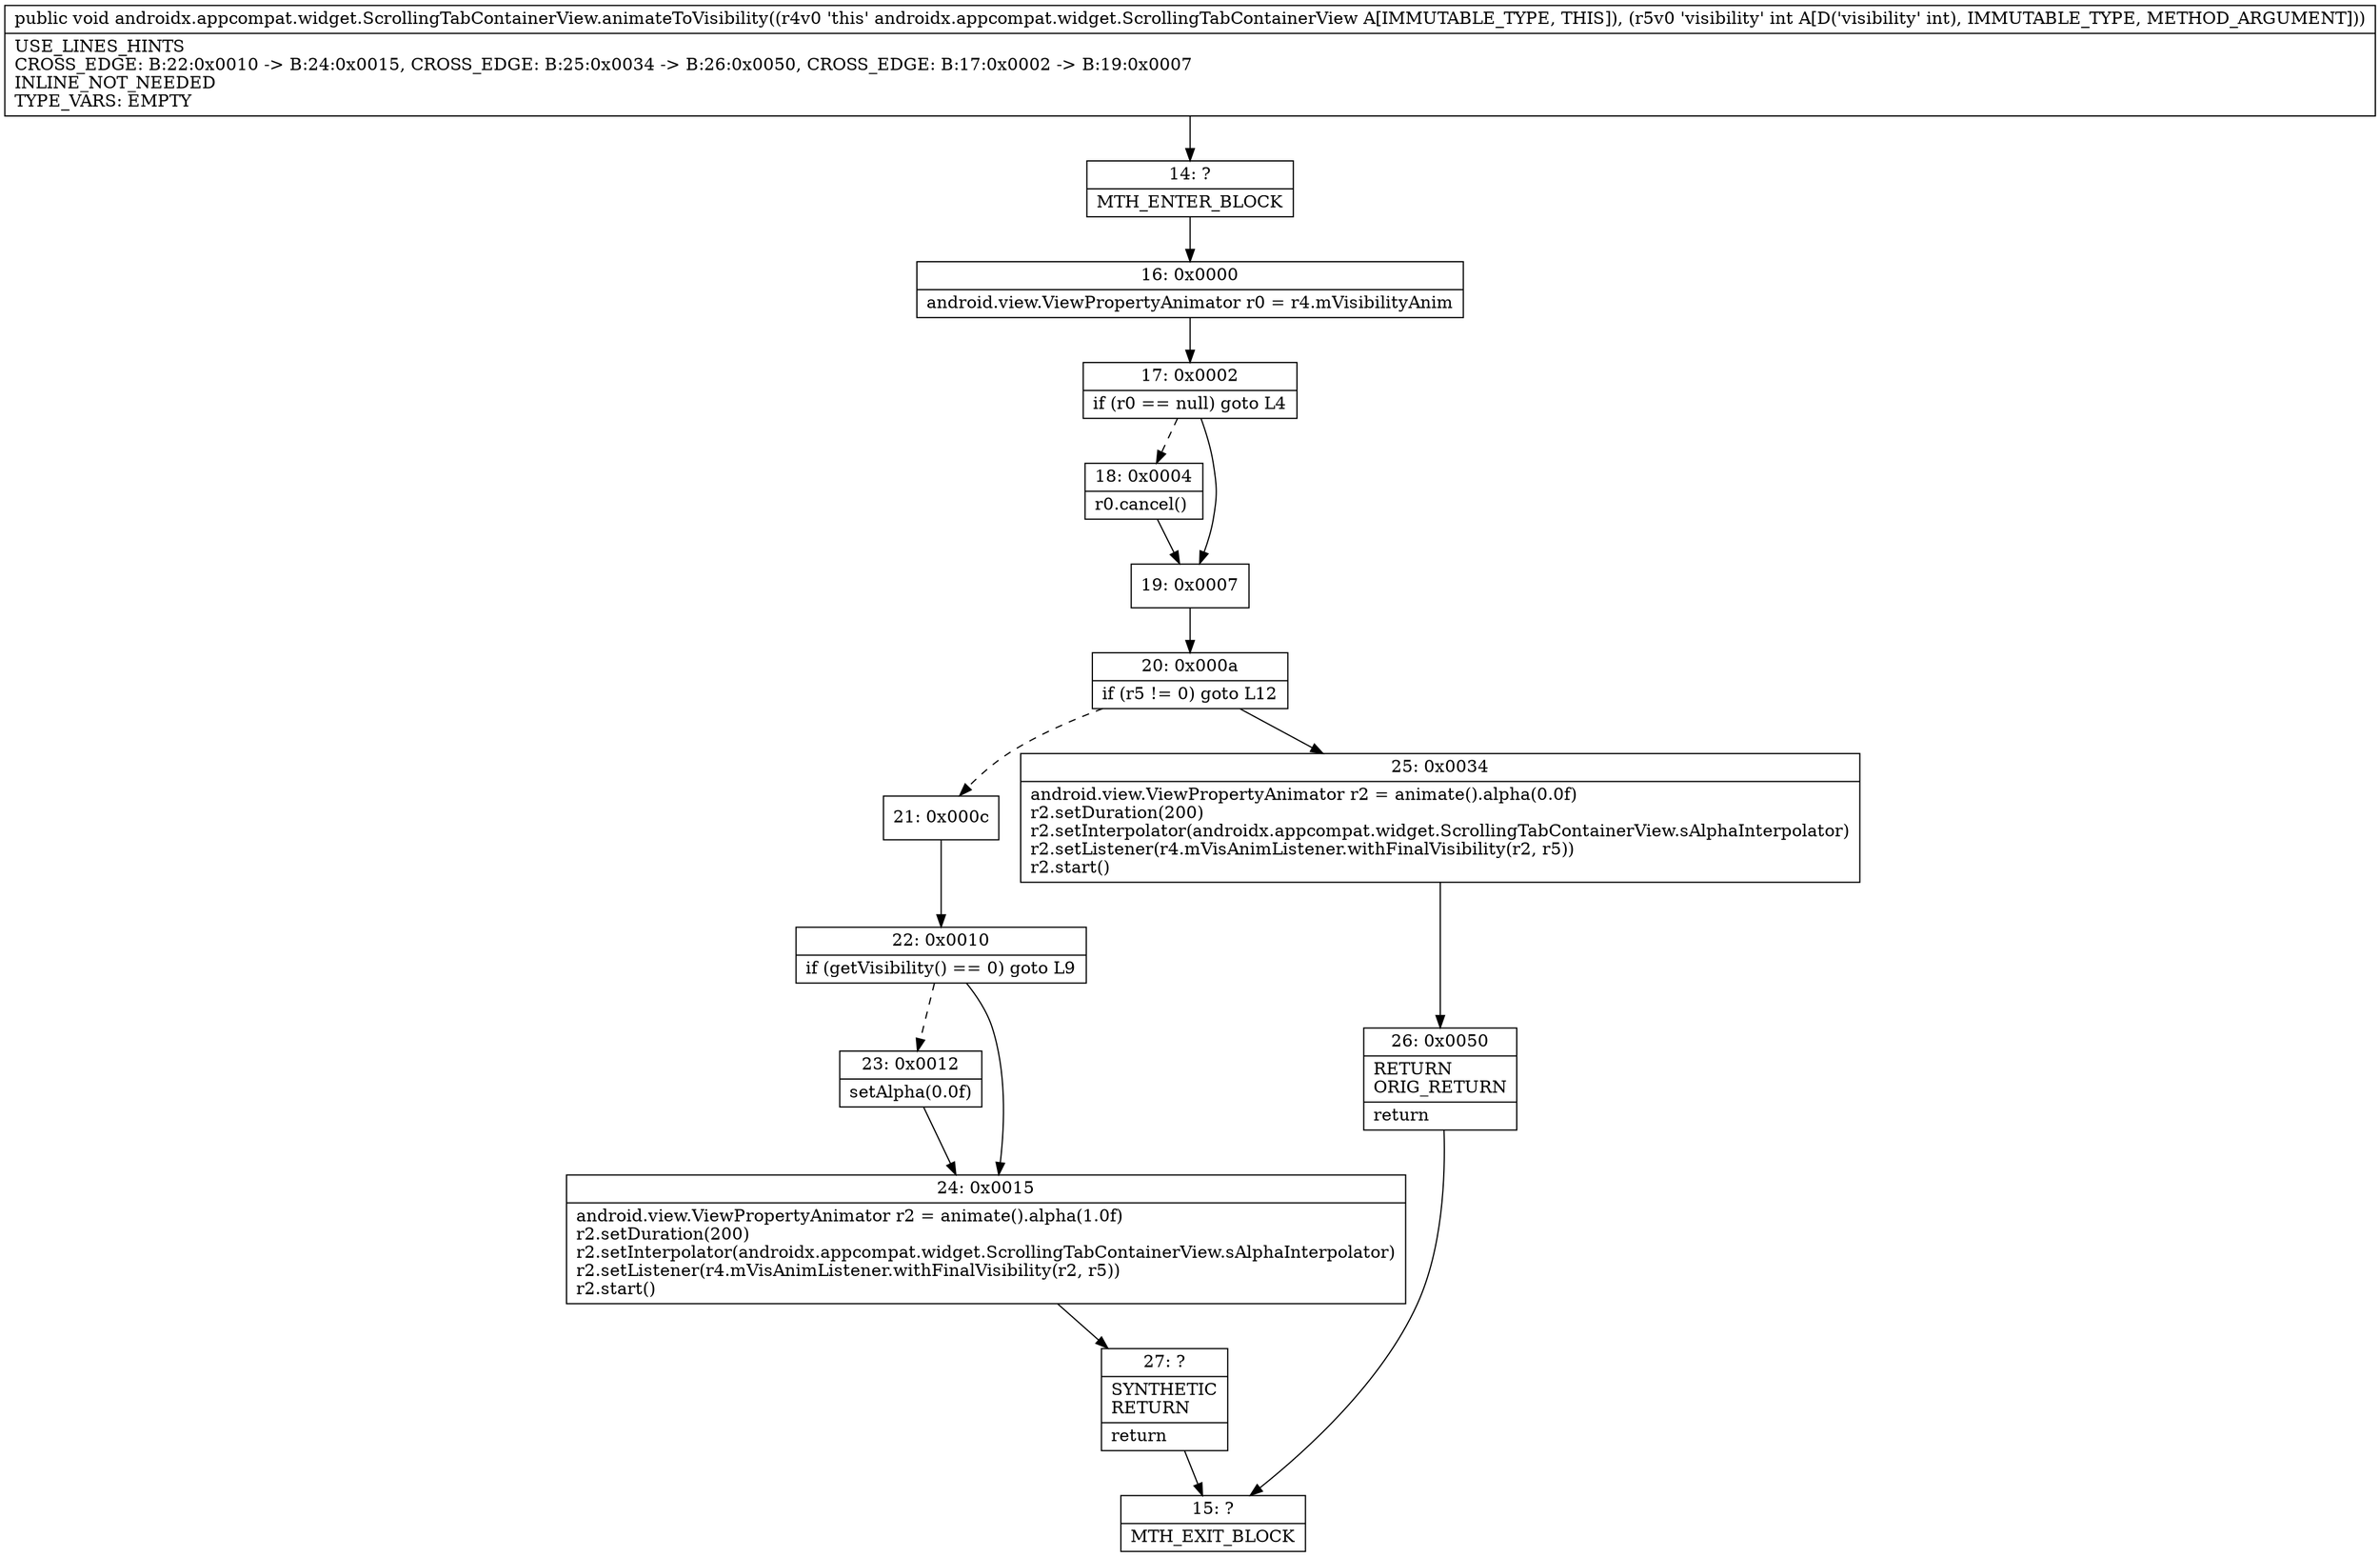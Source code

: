 digraph "CFG forandroidx.appcompat.widget.ScrollingTabContainerView.animateToVisibility(I)V" {
Node_14 [shape=record,label="{14\:\ ?|MTH_ENTER_BLOCK\l}"];
Node_16 [shape=record,label="{16\:\ 0x0000|android.view.ViewPropertyAnimator r0 = r4.mVisibilityAnim\l}"];
Node_17 [shape=record,label="{17\:\ 0x0002|if (r0 == null) goto L4\l}"];
Node_18 [shape=record,label="{18\:\ 0x0004|r0.cancel()\l}"];
Node_19 [shape=record,label="{19\:\ 0x0007}"];
Node_20 [shape=record,label="{20\:\ 0x000a|if (r5 != 0) goto L12\l}"];
Node_21 [shape=record,label="{21\:\ 0x000c}"];
Node_22 [shape=record,label="{22\:\ 0x0010|if (getVisibility() == 0) goto L9\l}"];
Node_23 [shape=record,label="{23\:\ 0x0012|setAlpha(0.0f)\l}"];
Node_24 [shape=record,label="{24\:\ 0x0015|android.view.ViewPropertyAnimator r2 = animate().alpha(1.0f)\lr2.setDuration(200)\lr2.setInterpolator(androidx.appcompat.widget.ScrollingTabContainerView.sAlphaInterpolator)\lr2.setListener(r4.mVisAnimListener.withFinalVisibility(r2, r5))\lr2.start()\l}"];
Node_27 [shape=record,label="{27\:\ ?|SYNTHETIC\lRETURN\l|return\l}"];
Node_15 [shape=record,label="{15\:\ ?|MTH_EXIT_BLOCK\l}"];
Node_25 [shape=record,label="{25\:\ 0x0034|android.view.ViewPropertyAnimator r2 = animate().alpha(0.0f)\lr2.setDuration(200)\lr2.setInterpolator(androidx.appcompat.widget.ScrollingTabContainerView.sAlphaInterpolator)\lr2.setListener(r4.mVisAnimListener.withFinalVisibility(r2, r5))\lr2.start()\l}"];
Node_26 [shape=record,label="{26\:\ 0x0050|RETURN\lORIG_RETURN\l|return\l}"];
MethodNode[shape=record,label="{public void androidx.appcompat.widget.ScrollingTabContainerView.animateToVisibility((r4v0 'this' androidx.appcompat.widget.ScrollingTabContainerView A[IMMUTABLE_TYPE, THIS]), (r5v0 'visibility' int A[D('visibility' int), IMMUTABLE_TYPE, METHOD_ARGUMENT]))  | USE_LINES_HINTS\lCROSS_EDGE: B:22:0x0010 \-\> B:24:0x0015, CROSS_EDGE: B:25:0x0034 \-\> B:26:0x0050, CROSS_EDGE: B:17:0x0002 \-\> B:19:0x0007\lINLINE_NOT_NEEDED\lTYPE_VARS: EMPTY\l}"];
MethodNode -> Node_14;Node_14 -> Node_16;
Node_16 -> Node_17;
Node_17 -> Node_18[style=dashed];
Node_17 -> Node_19;
Node_18 -> Node_19;
Node_19 -> Node_20;
Node_20 -> Node_21[style=dashed];
Node_20 -> Node_25;
Node_21 -> Node_22;
Node_22 -> Node_23[style=dashed];
Node_22 -> Node_24;
Node_23 -> Node_24;
Node_24 -> Node_27;
Node_27 -> Node_15;
Node_25 -> Node_26;
Node_26 -> Node_15;
}

